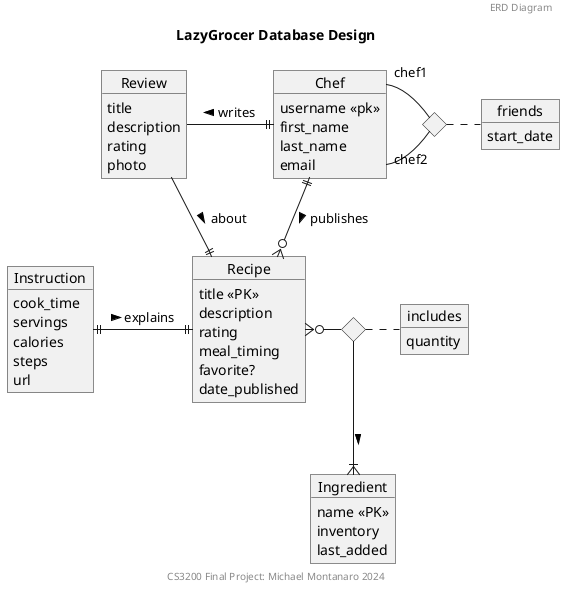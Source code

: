 @startuml LazyGrozerERDdiagram

header ERD Diagram
title LazyGrocer Database Design
footer CS3200 Final Project: Michael Montanaro 2024

object Recipe {
    title <<PK>> 
    description
    rating
    meal_timing
    favorite?
    date_published
}

object Instruction {
    cook_time
    servings
    calories
    steps
    url
}

object Ingredient {
    name <<PK>>
    inventory
    last_added
}

object Chef {
    username <<pk>>
    first_name
    last_name
    email
}

object includes {
    quantity
}
diamond DIncludes

object friends {
    start_date
}
diamond DFriends

object Review {
    title 
    description 
    rating
    photo
}

Recipe }o- DIncludes
DIncludes --|{ Ingredient: >
DIncludes . includes
Chef ||--o{ Recipe: publishes >
Chef "chef2" - DFriends
DFriends - "chef1" Chef
DFriends . friends
Review -|| Chef: writes <
Review --|| Recipe: about >
Instruction ||-|| Recipe: explains >

@enduml